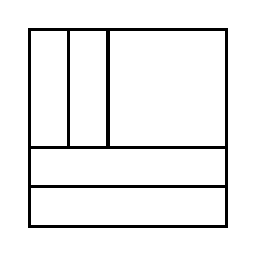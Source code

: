 \begin{tikzpicture}[very thick, scale=.5]
    \draw (0,2) rectangle (1,5);
    \draw (1,2) rectangle (2,5);
    \draw (2,2) rectangle (5,5);
    \draw (0,1) rectangle (5,2);
    \draw (0,0) rectangle (5,1);
\end{tikzpicture}
